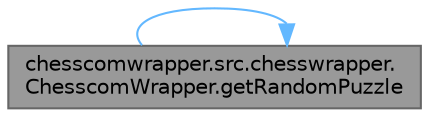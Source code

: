 digraph "chesscomwrapper.src.chesswrapper.ChesscomWrapper.getRandomPuzzle"
{
 // LATEX_PDF_SIZE
  bgcolor="transparent";
  edge [fontname=Helvetica,fontsize=10,labelfontname=Helvetica,labelfontsize=10];
  node [fontname=Helvetica,fontsize=10,shape=box,height=0.2,width=0.4];
  rankdir="LR";
  Node1 [label="chesscomwrapper.src.chesswrapper.\lChesscomWrapper.getRandomPuzzle",height=0.2,width=0.4,color="gray40", fillcolor="grey60", style="filled", fontcolor="black",tooltip="Returns a random puzzle."];
  Node1 -> Node1 [color="steelblue1",style="solid"];
}
